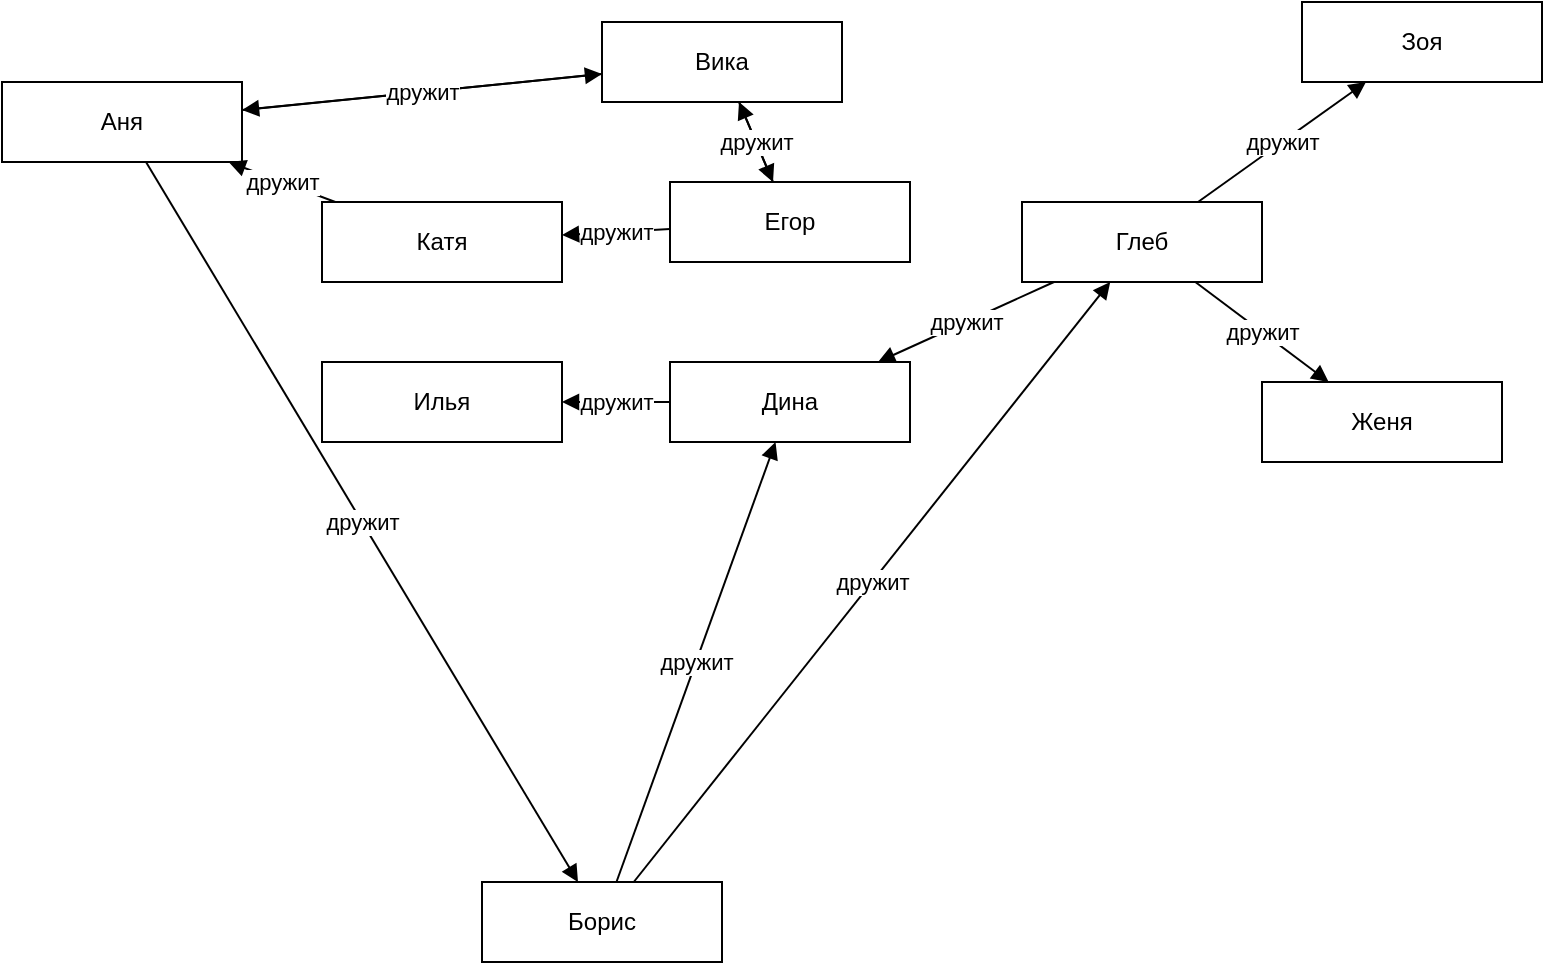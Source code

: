 <mxfile version="27.1.1" pages="3">
  <diagram name="Дружба" id="W-7wg44ac-afaW_4Xc-f">
    <mxGraphModel grid="1" page="1" gridSize="10" guides="1" tooltips="1" connect="1" arrows="1" fold="1" pageScale="1" pageWidth="827" pageHeight="1169" math="0" shadow="0">
      <root>
        <mxCell id="0" />
        <mxCell id="1" parent="0" />
        <mxCell id="-VZ79gezxidr2cajA8_d-1" value="Аня" style="shape=rectangle;whiteSpace=wrap;html=1;" vertex="1" parent="1">
          <mxGeometry x="20" y="50" width="120" height="40" as="geometry" />
        </mxCell>
        <mxCell id="-VZ79gezxidr2cajA8_d-2" value="Борис" style="shape=rectangle;whiteSpace=wrap;html=1;" vertex="1" parent="1">
          <mxGeometry x="260" y="450" width="120" height="40" as="geometry" />
        </mxCell>
        <mxCell id="-VZ79gezxidr2cajA8_d-3" value="Вика" style="shape=rectangle;whiteSpace=wrap;html=1;" vertex="1" parent="1">
          <mxGeometry x="320" y="20" width="120" height="40" as="geometry" />
        </mxCell>
        <mxCell id="-VZ79gezxidr2cajA8_d-4" value="Глеб" style="shape=rectangle;whiteSpace=wrap;html=1;" vertex="1" parent="1">
          <mxGeometry x="530" y="110" width="120" height="40" as="geometry" />
        </mxCell>
        <mxCell id="-VZ79gezxidr2cajA8_d-5" value="Дина" style="shape=rectangle;whiteSpace=wrap;html=1;" vertex="1" parent="1">
          <mxGeometry x="354" y="190" width="120" height="40" as="geometry" />
        </mxCell>
        <mxCell id="-VZ79gezxidr2cajA8_d-6" value="Егор" style="shape=rectangle;whiteSpace=wrap;html=1;" vertex="1" parent="1">
          <mxGeometry x="354" y="100" width="120" height="40" as="geometry" />
        </mxCell>
        <mxCell id="-VZ79gezxidr2cajA8_d-7" value="Женя" style="shape=rectangle;whiteSpace=wrap;html=1;" vertex="1" parent="1">
          <mxGeometry x="650" y="200" width="120" height="40" as="geometry" />
        </mxCell>
        <mxCell id="-VZ79gezxidr2cajA8_d-8" value="Зоя" style="shape=rectangle;whiteSpace=wrap;html=1;" vertex="1" parent="1">
          <mxGeometry x="670" y="10" width="120" height="40" as="geometry" />
        </mxCell>
        <mxCell id="-VZ79gezxidr2cajA8_d-9" value="Илья" style="shape=rectangle;whiteSpace=wrap;html=1;" vertex="1" parent="1">
          <mxGeometry x="180" y="190" width="120" height="40" as="geometry" />
        </mxCell>
        <mxCell id="-VZ79gezxidr2cajA8_d-10" value="Катя" style="shape=rectangle;whiteSpace=wrap;html=1;" vertex="1" parent="1">
          <mxGeometry x="180" y="110" width="120" height="40" as="geometry" />
        </mxCell>
        <mxCell id="-VZ79gezxidr2cajA8_d-11" value="дружит" style="endArrow=block;html=1;" edge="1" parent="1" source="-VZ79gezxidr2cajA8_d-1" target="-VZ79gezxidr2cajA8_d-2">
          <mxGeometry relative="1" as="geometry" />
        </mxCell>
        <mxCell id="-VZ79gezxidr2cajA8_d-12" value="дружит" style="endArrow=block;html=1;" edge="1" parent="1" source="-VZ79gezxidr2cajA8_d-1" target="-VZ79gezxidr2cajA8_d-3">
          <mxGeometry relative="1" as="geometry" />
        </mxCell>
        <mxCell id="-VZ79gezxidr2cajA8_d-13" value="дружит" style="endArrow=block;html=1;" edge="1" parent="1" source="-VZ79gezxidr2cajA8_d-2" target="-VZ79gezxidr2cajA8_d-4">
          <mxGeometry relative="1" as="geometry" />
        </mxCell>
        <mxCell id="-VZ79gezxidr2cajA8_d-14" value="дружит" style="endArrow=block;html=1;" edge="1" parent="1" source="-VZ79gezxidr2cajA8_d-2" target="-VZ79gezxidr2cajA8_d-5">
          <mxGeometry relative="1" as="geometry" />
        </mxCell>
        <mxCell id="-VZ79gezxidr2cajA8_d-15" value="дружит" style="endArrow=block;html=1;" edge="1" parent="1" source="-VZ79gezxidr2cajA8_d-3" target="-VZ79gezxidr2cajA8_d-6">
          <mxGeometry relative="1" as="geometry" />
        </mxCell>
        <mxCell id="-VZ79gezxidr2cajA8_d-16" value="дружит" style="endArrow=block;html=1;" edge="1" parent="1" source="-VZ79gezxidr2cajA8_d-3" target="-VZ79gezxidr2cajA8_d-1">
          <mxGeometry relative="1" as="geometry" />
        </mxCell>
        <mxCell id="-VZ79gezxidr2cajA8_d-17" value="дружит" style="endArrow=block;html=1;" edge="1" parent="1" source="-VZ79gezxidr2cajA8_d-4" target="-VZ79gezxidr2cajA8_d-5">
          <mxGeometry relative="1" as="geometry" />
        </mxCell>
        <mxCell id="-VZ79gezxidr2cajA8_d-18" value="дружит" style="endArrow=block;html=1;" edge="1" parent="1" source="-VZ79gezxidr2cajA8_d-4" target="-VZ79gezxidr2cajA8_d-7">
          <mxGeometry relative="1" as="geometry" />
        </mxCell>
        <mxCell id="-VZ79gezxidr2cajA8_d-19" value="дружит" style="endArrow=block;html=1;" edge="1" parent="1" source="-VZ79gezxidr2cajA8_d-4" target="-VZ79gezxidr2cajA8_d-8">
          <mxGeometry relative="1" as="geometry" />
        </mxCell>
        <mxCell id="-VZ79gezxidr2cajA8_d-20" value="дружит" style="endArrow=block;html=1;" edge="1" parent="1" source="-VZ79gezxidr2cajA8_d-5" target="-VZ79gezxidr2cajA8_d-9">
          <mxGeometry relative="1" as="geometry" />
        </mxCell>
        <mxCell id="-VZ79gezxidr2cajA8_d-21" value="дружит" style="endArrow=block;html=1;" edge="1" parent="1" source="-VZ79gezxidr2cajA8_d-6" target="-VZ79gezxidr2cajA8_d-10">
          <mxGeometry relative="1" as="geometry" />
        </mxCell>
        <mxCell id="-VZ79gezxidr2cajA8_d-22" value="дружит" style="endArrow=block;html=1;" edge="1" parent="1" source="-VZ79gezxidr2cajA8_d-6" target="-VZ79gezxidr2cajA8_d-3">
          <mxGeometry relative="1" as="geometry" />
        </mxCell>
        <mxCell id="-VZ79gezxidr2cajA8_d-23" value="дружит" style="endArrow=block;html=1;" edge="1" parent="1" source="-VZ79gezxidr2cajA8_d-10" target="-VZ79gezxidr2cajA8_d-1">
          <mxGeometry relative="1" as="geometry" />
        </mxCell>
      </root>
    </mxGraphModel>
  </diagram>
  <diagram name="Где живут" id="Env2WjKuXB1JNFXaMkNf">
    <mxGraphModel grid="1" page="1" gridSize="10" guides="1" tooltips="1" connect="1" arrows="1" fold="1" pageScale="1" pageWidth="827" pageHeight="1169" math="0" shadow="0">
      <root>
        <mxCell id="0" />
        <mxCell id="1" parent="0" />
        <mxCell id="c1" value="Москва" style="shape=rectangle;whiteSpace=wrap;html=1;" parent="1" vertex="1">
          <mxGeometry x="440" y="130" width="120" height="40" as="geometry" />
        </mxCell>
        <mxCell id="c2" value="Санкт-Петербург" style="shape=rectangle;whiteSpace=wrap;html=1;" parent="1" vertex="1">
          <mxGeometry x="540" y="280" width="120" height="40" as="geometry" />
        </mxCell>
        <mxCell id="c3" value="Казань" style="shape=rectangle;whiteSpace=wrap;html=1;" parent="1" vertex="1">
          <mxGeometry x="500" y="420" width="120" height="40" as="geometry" />
        </mxCell>
        <mxCell id="c5" value="Новосибирск" style="shape=rectangle;whiteSpace=wrap;html=1;" parent="1" vertex="1">
          <mxGeometry x="520" y="610" width="120" height="40" as="geometry" />
        </mxCell>
        <mxCell id="c9" value="Томск" style="shape=rectangle;whiteSpace=wrap;html=1;" parent="1" vertex="1">
          <mxGeometry x="520" y="680" width="120" height="40" as="geometry" />
        </mxCell>
        <mxCell id="s1" value="Аня" style="shape=rectangle;whiteSpace=wrap;html=1;" parent="1" vertex="1">
          <mxGeometry x="140" y="40" width="120" height="40" as="geometry" />
        </mxCell>
        <mxCell id="s2" value="Борис" style="shape=rectangle;whiteSpace=wrap;html=1;" parent="1" vertex="1">
          <mxGeometry x="280" y="290" width="120" height="40" as="geometry" />
        </mxCell>
        <mxCell id="s3" value="Вика" style="shape=rectangle;whiteSpace=wrap;html=1;" parent="1" vertex="1">
          <mxGeometry x="320" y="20" width="120" height="40" as="geometry" />
        </mxCell>
        <mxCell id="s4" value="Глеб" style="shape=rectangle;whiteSpace=wrap;html=1;" parent="1" vertex="1">
          <mxGeometry x="190" y="420" width="120" height="40" as="geometry" />
        </mxCell>
        <mxCell id="s5" value="Дина" style="shape=rectangle;whiteSpace=wrap;html=1;" parent="1" vertex="1">
          <mxGeometry x="320" y="370" width="120" height="40" as="geometry" />
        </mxCell>
        <mxCell id="s6" value="Егор" style="shape=rectangle;whiteSpace=wrap;html=1;" parent="1" vertex="1">
          <mxGeometry x="330" y="210" width="120" height="40" as="geometry" />
        </mxCell>
        <mxCell id="s7" value="Женя" style="shape=rectangle;whiteSpace=wrap;html=1;" parent="1" vertex="1">
          <mxGeometry x="190" y="600" width="120" height="40" as="geometry" />
        </mxCell>
        <mxCell id="s8" value="Зоя" style="shape=rectangle;whiteSpace=wrap;html=1;" parent="1" vertex="1">
          <mxGeometry x="210" y="540" width="120" height="40" as="geometry" />
        </mxCell>
        <mxCell id="s9" value="Илья" style="shape=rectangle;whiteSpace=wrap;html=1;" parent="1" vertex="1">
          <mxGeometry x="170" y="680" width="120" height="40" as="geometry" />
        </mxCell>
        <mxCell id="s10" value="Катя" style="shape=rectangle;whiteSpace=wrap;html=1;" parent="1" vertex="1">
          <mxGeometry x="140" y="140" width="120" height="40" as="geometry" />
        </mxCell>
        <mxCell id="e_l_1" value="живёт" style="endArrow=block;html=1;" parent="1" source="s1" target="c1" edge="1">
          <mxGeometry relative="1" as="geometry" />
        </mxCell>
        <mxCell id="e_l_2" value="живёт" style="endArrow=block;html=1;" parent="1" source="s3" target="c1" edge="1">
          <mxGeometry relative="1" as="geometry" />
        </mxCell>
        <mxCell id="e_l_3" value="живёт" style="endArrow=block;html=1;" parent="1" source="s10" target="c1" edge="1">
          <mxGeometry relative="1" as="geometry" />
        </mxCell>
        <mxCell id="e_l_4" value="живёт" style="endArrow=block;html=1;" parent="1" source="s2" target="c2" edge="1">
          <mxGeometry relative="1" as="geometry" />
        </mxCell>
        <mxCell id="e_l_5" value="живёт" style="endArrow=block;html=1;" parent="1" source="s6" target="c2" edge="1">
          <mxGeometry relative="1" as="geometry" />
        </mxCell>
        <mxCell id="e_l_6" value="живёт" style="endArrow=block;html=1;" parent="1" source="s4" target="c3" edge="1">
          <mxGeometry relative="1" as="geometry" />
        </mxCell>
        <mxCell id="e_l_7" value="живёт" style="endArrow=block;html=1;" parent="1" source="s5" target="c3" edge="1">
          <mxGeometry relative="1" as="geometry" />
        </mxCell>
        <mxCell id="e_l_8" value="живёт" style="endArrow=block;html=1;" parent="1" source="s7" target="c5" edge="1">
          <mxGeometry relative="1" as="geometry" />
        </mxCell>
        <mxCell id="e_l_9" value="живёт" style="endArrow=block;html=1;" parent="1" source="s8" target="c5" edge="1">
          <mxGeometry relative="1" as="geometry" />
        </mxCell>
        <mxCell id="e_l_10" value="живёт" style="endArrow=block;html=1;" parent="1" source="s9" target="c9" edge="1">
          <mxGeometry relative="1" as="geometry" />
        </mxCell>
      </root>
    </mxGraphModel>
  </diagram>
  <diagram name="Что изучают" id="3AVKRUptBLMeWDm1Q-AJ">
    <mxGraphModel grid="1" page="1" gridSize="10" guides="1" tooltips="1" connect="1" arrows="1" fold="1" pageScale="1" pageWidth="827" pageHeight="1169" math="0" shadow="0">
      <root>
        <mxCell id="0" />
        <mxCell id="1" parent="0" />
        <mxCell id="sub1" value="Математика" style="shape=rectangle;whiteSpace=wrap;html=1;" parent="1" vertex="1">
          <mxGeometry x="500" y="20" width="120" height="40" as="geometry" />
        </mxCell>
        <mxCell id="sub2" value="Физика" style="shape=rectangle;whiteSpace=wrap;html=1;" parent="1" vertex="1">
          <mxGeometry x="500" y="100" width="120" height="40" as="geometry" />
        </mxCell>
        <mxCell id="sub3" value="История" style="shape=rectangle;whiteSpace=wrap;html=1;" parent="1" vertex="1">
          <mxGeometry x="500" y="180" width="120" height="40" as="geometry" />
        </mxCell>
        <mxCell id="sub4" value="Информатика" style="shape=rectangle;whiteSpace=wrap;html=1;" parent="1" vertex="1">
          <mxGeometry x="500" y="260" width="120" height="40" as="geometry" />
        </mxCell>
        <mxCell id="sub5" value="Литература" style="shape=rectangle;whiteSpace=wrap;html=1;" parent="1" vertex="1">
          <mxGeometry x="500" y="340" width="120" height="40" as="geometry" />
        </mxCell>
        <mxCell id="sub6" value="Биология" style="shape=rectangle;whiteSpace=wrap;html=1;" parent="1" vertex="1">
          <mxGeometry x="500" y="420" width="120" height="40" as="geometry" />
        </mxCell>
        <mxCell id="sub7" value="Химия" style="shape=rectangle;whiteSpace=wrap;html=1;" parent="1" vertex="1">
          <mxGeometry x="500" y="500" width="120" height="40" as="geometry" />
        </mxCell>
        <mxCell id="sub9" value="География" style="shape=rectangle;whiteSpace=wrap;html=1;" parent="1" vertex="1">
          <mxGeometry x="500" y="580" width="120" height="40" as="geometry" />
        </mxCell>
        <mxCell id="sub10" value="Философия" style="shape=rectangle;whiteSpace=wrap;html=1;" parent="1" vertex="1">
          <mxGeometry x="500" y="660" width="120" height="40" as="geometry" />
        </mxCell>
        <mxCell id="s1" value="Аня" style="shape=rectangle;whiteSpace=wrap;html=1;" parent="1" vertex="1">
          <mxGeometry x="110" y="20" width="120" height="40" as="geometry" />
        </mxCell>
        <mxCell id="s2" value="Борис" style="shape=rectangle;whiteSpace=wrap;html=1;" parent="1" vertex="1">
          <mxGeometry x="80" y="120" width="120" height="40" as="geometry" />
        </mxCell>
        <mxCell id="s3" value="Вика" style="shape=rectangle;whiteSpace=wrap;html=1;" parent="1" vertex="1">
          <mxGeometry x="130" y="210" width="120" height="40" as="geometry" />
        </mxCell>
        <mxCell id="s4" value="Глеб" style="shape=rectangle;whiteSpace=wrap;html=1;" parent="1" vertex="1">
          <mxGeometry x="160" y="510" width="120" height="40" as="geometry" />
        </mxCell>
        <mxCell id="s5" value="Дина" style="shape=rectangle;whiteSpace=wrap;html=1;" parent="1" vertex="1">
          <mxGeometry x="140" y="400" width="120" height="40" as="geometry" />
        </mxCell>
        <mxCell id="s6" value="Егор" style="shape=rectangle;whiteSpace=wrap;html=1;" parent="1" vertex="1">
          <mxGeometry x="150" y="300" width="120" height="40" as="geometry" />
        </mxCell>
        <mxCell id="s7" value="Женя" style="shape=rectangle;whiteSpace=wrap;html=1;" parent="1" vertex="1">
          <mxGeometry x="660" y="470" width="120" height="40" as="geometry" />
        </mxCell>
        <mxCell id="s8" value="Зоя" style="shape=rectangle;whiteSpace=wrap;html=1;" parent="1" vertex="1">
          <mxGeometry x="680" y="400" width="120" height="40" as="geometry" />
        </mxCell>
        <mxCell id="s9" value="Илья" style="shape=rectangle;whiteSpace=wrap;html=1;" parent="1" vertex="1">
          <mxGeometry x="670" y="340" width="120" height="40" as="geometry" />
        </mxCell>
        <mxCell id="s10" value="Катя" style="shape=rectangle;whiteSpace=wrap;html=1;" parent="1" vertex="1">
          <mxGeometry x="160" y="610" width="120" height="40" as="geometry" />
        </mxCell>
        <mxCell id="e_s_1" value="изучает" style="endArrow=block;html=1;" parent="1" source="s1" target="sub1" edge="1">
          <mxGeometry relative="1" as="geometry" />
        </mxCell>
        <mxCell id="e_s_2" value="изучает" style="endArrow=block;html=1;" parent="1" source="s1" target="sub5" edge="1">
          <mxGeometry relative="1" as="geometry" />
        </mxCell>
        <mxCell id="e_s_3" value="изучает" style="endArrow=block;html=1;" parent="1" source="s2" target="sub2" edge="1">
          <mxGeometry relative="1" as="geometry" />
        </mxCell>
        <mxCell id="e_s_4" value="изучает" style="endArrow=block;html=1;" parent="1" source="s2" target="sub10" edge="1">
          <mxGeometry relative="1" as="geometry" />
        </mxCell>
        <mxCell id="e_s_5" value="изучает" style="endArrow=block;html=1;" parent="1" source="s3" target="sub3" edge="1">
          <mxGeometry relative="1" as="geometry" />
        </mxCell>
        <mxCell id="e_s_6" value="изучает" style="endArrow=block;html=1;" parent="1" source="s3" target="sub6" edge="1">
          <mxGeometry relative="1" as="geometry" />
        </mxCell>
        <mxCell id="e_s_7" value="изучает" style="endArrow=block;html=1;" parent="1" source="s4" target="sub4" edge="1">
          <mxGeometry relative="1" as="geometry" />
        </mxCell>
        <mxCell id="e_s_8" value="изучает" style="endArrow=block;html=1;" parent="1" source="s5" target="sub5" edge="1">
          <mxGeometry relative="1" as="geometry" />
        </mxCell>
        <mxCell id="e_s_9" value="изучает" style="endArrow=block;html=1;" parent="1" source="s5" target="sub7" edge="1">
          <mxGeometry relative="1" as="geometry" />
        </mxCell>
        <mxCell id="e_s_10" value="изучает" style="endArrow=block;html=1;" parent="1" source="s6" target="sub1" edge="1">
          <mxGeometry relative="1" as="geometry" />
        </mxCell>
        <mxCell id="e_s_11" value="изучает" style="endArrow=block;html=1;" parent="1" source="s6" target="sub4" edge="1">
          <mxGeometry relative="1" as="geometry" />
        </mxCell>
        <mxCell id="e_s_12" value="изучает" style="endArrow=block;html=1;" parent="1" source="s10" target="sub9" edge="1">
          <mxGeometry relative="1" as="geometry" />
        </mxCell>
        <mxCell id="e_s_13" value="изучает" style="endArrow=block;html=1;" parent="1" source="s10" target="sub10" edge="1">
          <mxGeometry relative="1" as="geometry" />
        </mxCell>
      </root>
    </mxGraphModel>
  </diagram>
</mxfile>
